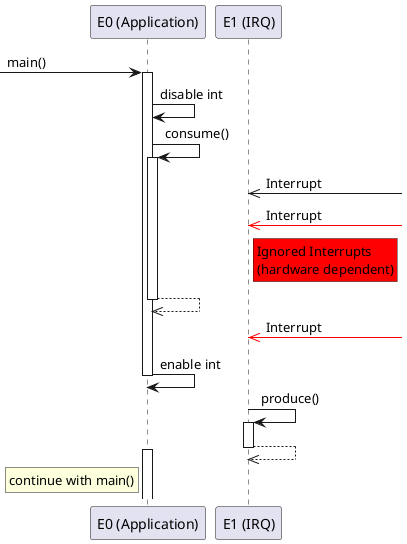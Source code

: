 //draw the epilogue prologue for the implementent software as a sequence diagram

@startuml

participant "E0 (Application)" as App
participant "E1 (IRQ)" as Int

[-> App ++: main()
App -> App : disable int
App -> App ++: consume()
Int <<-] : Interrupt
Int <<[#FF0000]-] : Interrupt
rnote right of Int #FF0000
Ignored Interrupts
(hardware dependent)
endrnote
App -->> App --
Int <<[#FF0000]-] : Interrupt
App -> App : enable int
deactivate App
Int -> Int ++ : produce()
Int -->> Int
deactivate Int
activate App
rnote left of App
continue with main()
endrnote
@enduml

